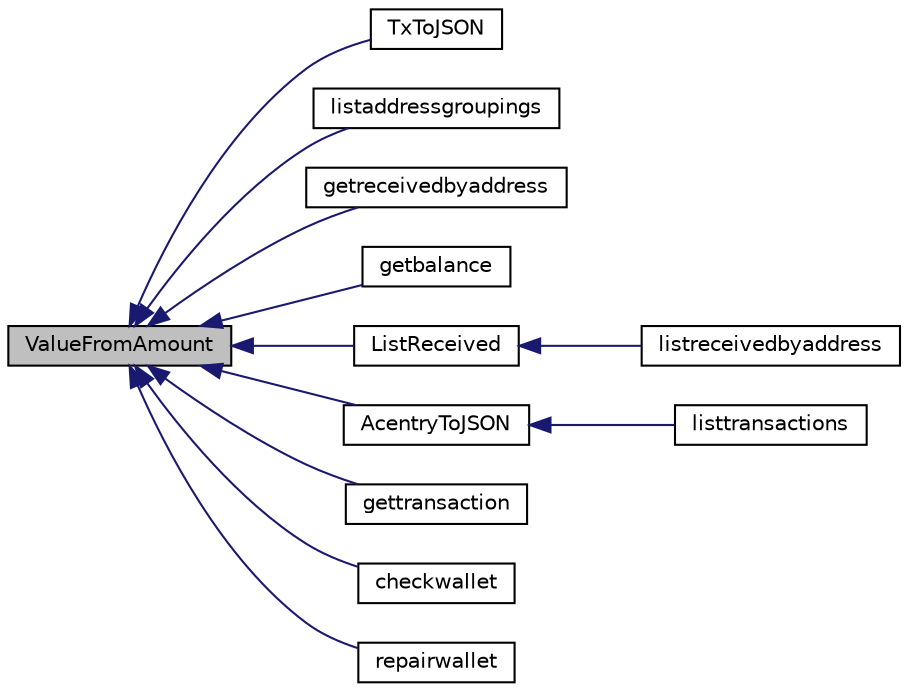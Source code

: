 digraph "ValueFromAmount"
{
  edge [fontname="Helvetica",fontsize="10",labelfontname="Helvetica",labelfontsize="10"];
  node [fontname="Helvetica",fontsize="10",shape=record];
  rankdir="LR";
  Node254 [label="ValueFromAmount",height=0.2,width=0.4,color="black", fillcolor="grey75", style="filled", fontcolor="black"];
  Node254 -> Node255 [dir="back",color="midnightblue",fontsize="10",style="solid",fontname="Helvetica"];
  Node255 [label="TxToJSON",height=0.2,width=0.4,color="black", fillcolor="white", style="filled",URL="$dc/da8/rpcrawtransaction_8cpp.html#a366b04dae2aae86eee356cc85d759268"];
  Node254 -> Node256 [dir="back",color="midnightblue",fontsize="10",style="solid",fontname="Helvetica"];
  Node256 [label="listaddressgroupings",height=0.2,width=0.4,color="black", fillcolor="white", style="filled",URL="$df/d1d/rpcwallet_8cpp.html#a6be618acd7a7b1fb454dacbf24294317"];
  Node254 -> Node257 [dir="back",color="midnightblue",fontsize="10",style="solid",fontname="Helvetica"];
  Node257 [label="getreceivedbyaddress",height=0.2,width=0.4,color="black", fillcolor="white", style="filled",URL="$df/d1d/rpcwallet_8cpp.html#abbb6475509aa2e69844f0b3a8bcb422a"];
  Node254 -> Node258 [dir="back",color="midnightblue",fontsize="10",style="solid",fontname="Helvetica"];
  Node258 [label="getbalance",height=0.2,width=0.4,color="black", fillcolor="white", style="filled",URL="$df/d1d/rpcwallet_8cpp.html#a1fdcef480c78c033eb587bd442ec305f"];
  Node254 -> Node259 [dir="back",color="midnightblue",fontsize="10",style="solid",fontname="Helvetica"];
  Node259 [label="ListReceived",height=0.2,width=0.4,color="black", fillcolor="white", style="filled",URL="$df/d1d/rpcwallet_8cpp.html#a0cc958f67a8d6d0002cb4fee19eddb5c"];
  Node259 -> Node260 [dir="back",color="midnightblue",fontsize="10",style="solid",fontname="Helvetica"];
  Node260 [label="listreceivedbyaddress",height=0.2,width=0.4,color="black", fillcolor="white", style="filled",URL="$df/d1d/rpcwallet_8cpp.html#a34b36ceb4a7e36e0dab24cf675c49da5"];
  Node254 -> Node261 [dir="back",color="midnightblue",fontsize="10",style="solid",fontname="Helvetica"];
  Node261 [label="AcentryToJSON",height=0.2,width=0.4,color="black", fillcolor="white", style="filled",URL="$df/d1d/rpcwallet_8cpp.html#af19d4e3078c194d869f5d60c4103bc08"];
  Node261 -> Node262 [dir="back",color="midnightblue",fontsize="10",style="solid",fontname="Helvetica"];
  Node262 [label="listtransactions",height=0.2,width=0.4,color="black", fillcolor="white", style="filled",URL="$df/d1d/rpcwallet_8cpp.html#a3247ccfc52f810122e28895d423e13fd"];
  Node254 -> Node263 [dir="back",color="midnightblue",fontsize="10",style="solid",fontname="Helvetica"];
  Node263 [label="gettransaction",height=0.2,width=0.4,color="black", fillcolor="white", style="filled",URL="$df/d1d/rpcwallet_8cpp.html#a845c15a1402787fcf2cc021111ea89f5"];
  Node254 -> Node264 [dir="back",color="midnightblue",fontsize="10",style="solid",fontname="Helvetica"];
  Node264 [label="checkwallet",height=0.2,width=0.4,color="black", fillcolor="white", style="filled",URL="$df/d1d/rpcwallet_8cpp.html#ac95c27d6c75d33b4b348e5a1dc3e8373"];
  Node254 -> Node265 [dir="back",color="midnightblue",fontsize="10",style="solid",fontname="Helvetica"];
  Node265 [label="repairwallet",height=0.2,width=0.4,color="black", fillcolor="white", style="filled",URL="$df/d1d/rpcwallet_8cpp.html#a108a0edf8845aea1cb901523c05bb9ea"];
}
